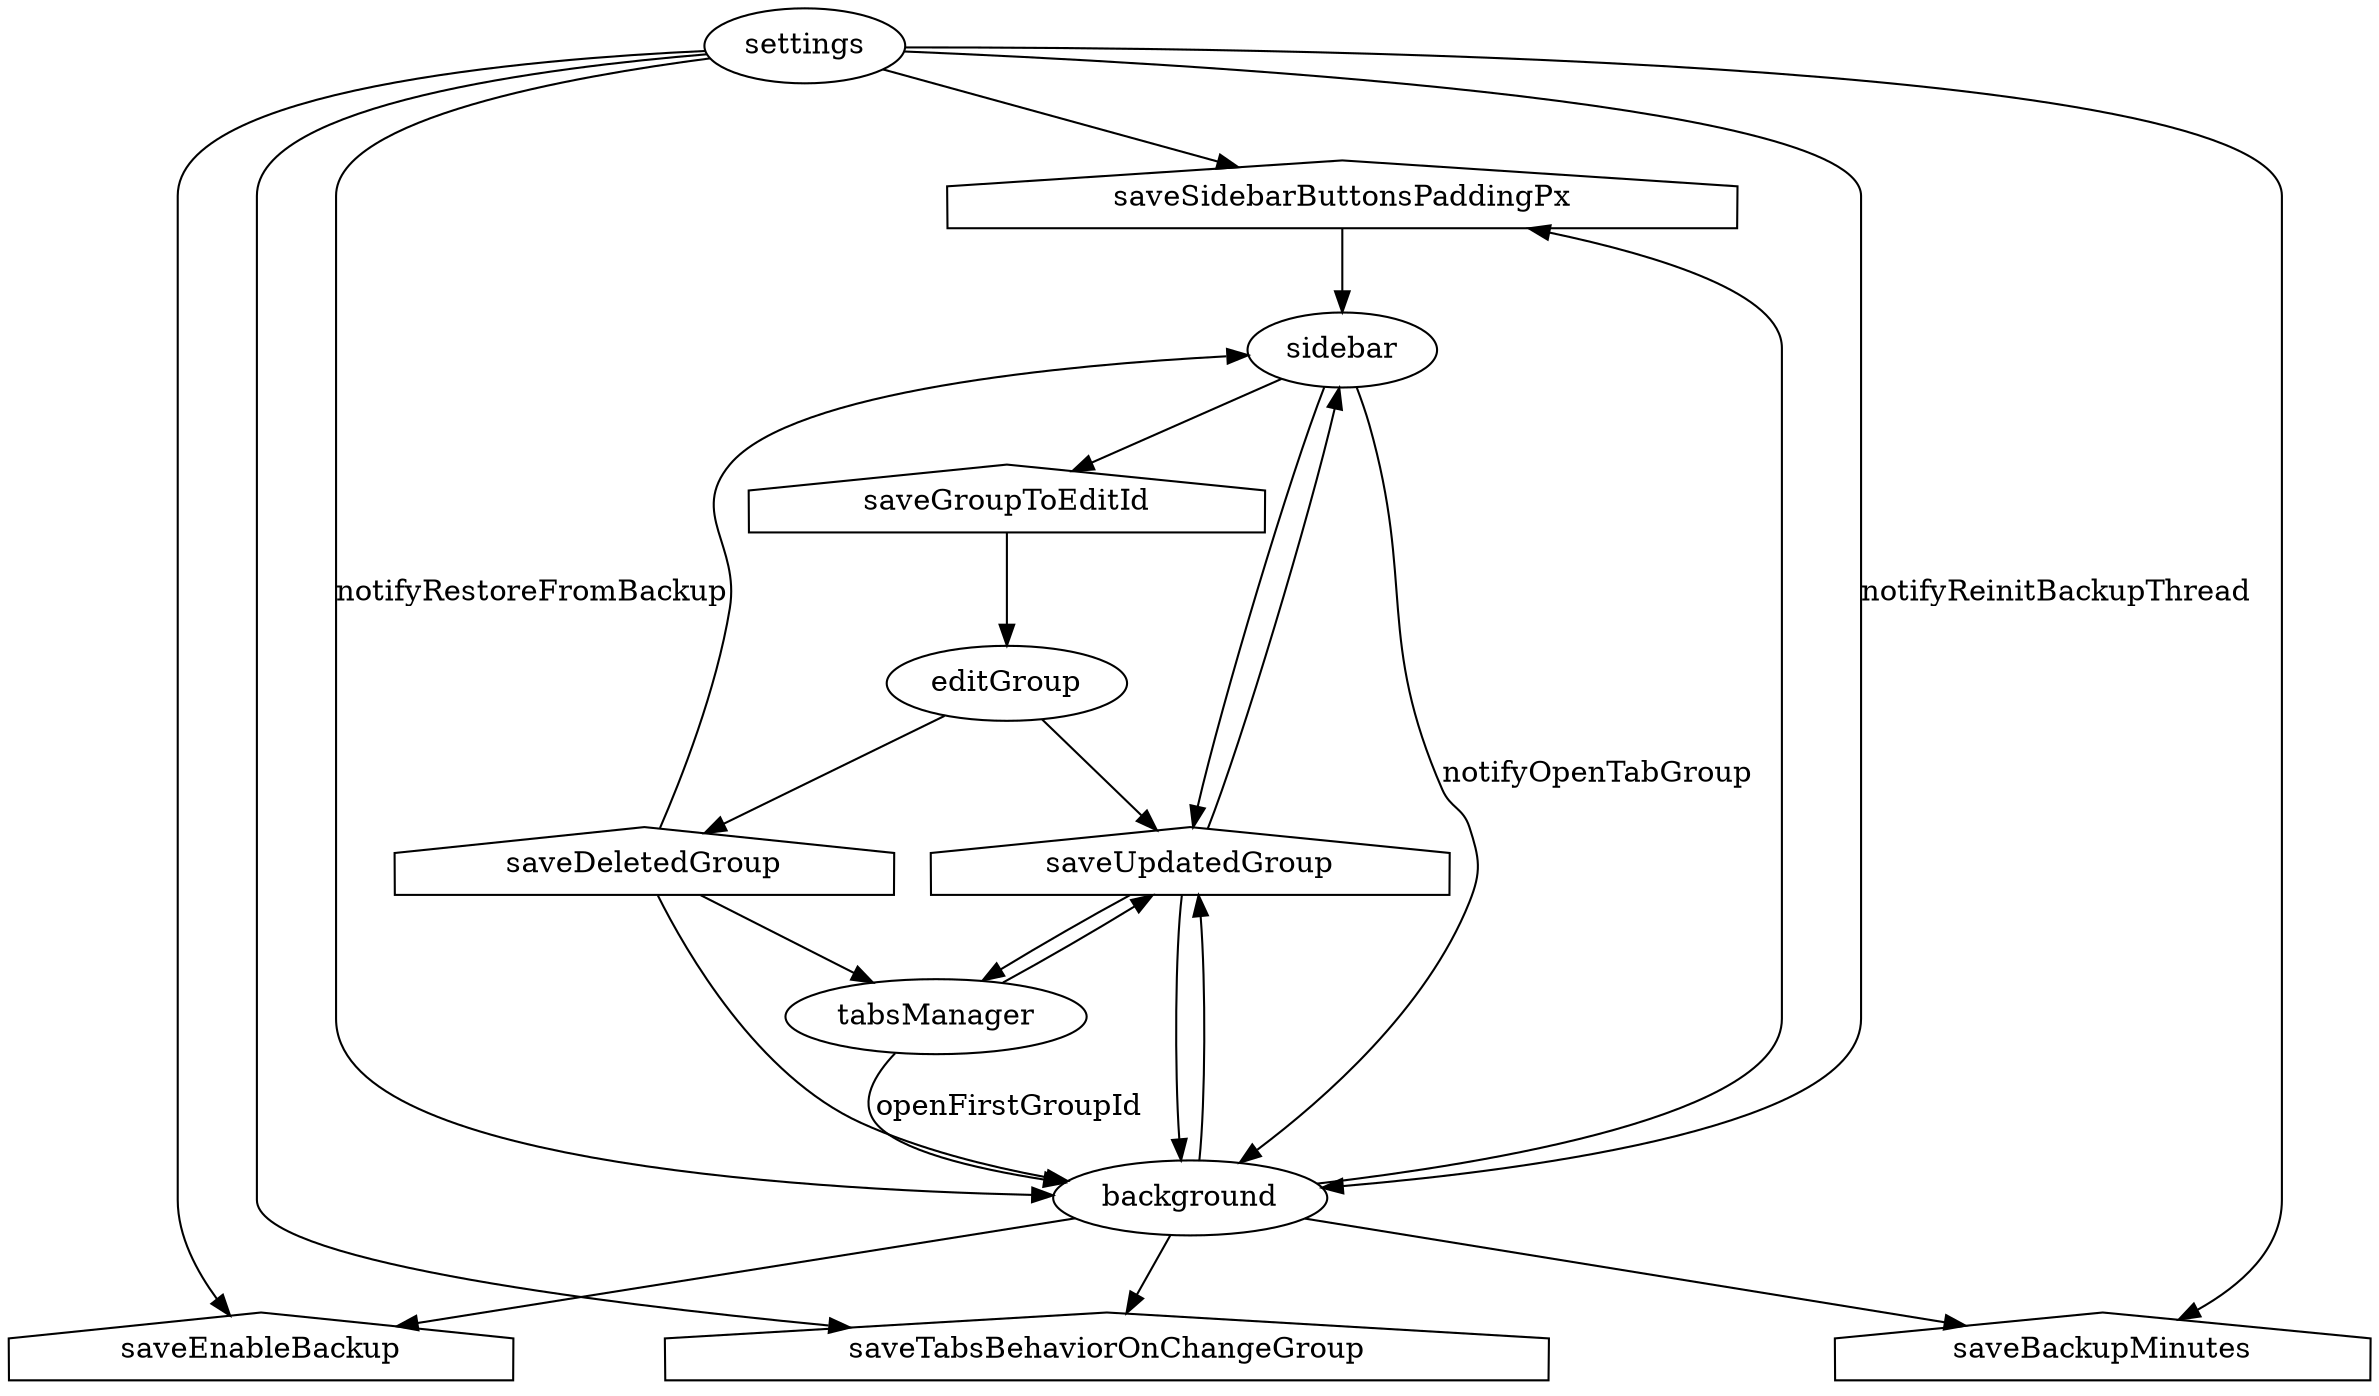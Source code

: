 digraph G {

  saveSidebarButtonsPaddingPx [ shape=house ];
  saveEnableBackup [ shape=house ];
  saveBackupMinutes [ shape=house ];
  saveTabsBehaviorOnChangeGroup [ shape=house ];
  saveDeletedGroup [ shape=house ];
  saveUpdatedGroup [ shape=house ];
  saveGroupToEditId [ shape=house ];

  settings -> saveSidebarButtonsPaddingPx;
  settings -> saveEnableBackup;
  settings -> saveBackupMinutes;
  settings -> saveTabsBehaviorOnChangeGroup;

  settings -> background [ label = notifyReinitBackupThread ];
  settings -> background [ label = notifyRestoreFromBackup ];

  editGroup -> saveDeletedGroup;
  editGroup -> saveUpdatedGroup;

  saveGroupToEditId -> editGroup;

  tabsManager -> saveUpdatedGroup;
  tabsManager -> background [ label = openFirstGroupId ];

  saveUpdatedGroup -> tabsManager;
  saveDeletedGroup -> tabsManager;

  sidebar -> background [ label = notifyOpenTabGroup ];
  sidebar -> saveUpdatedGroup;
  sidebar -> saveGroupToEditId;

  saveUpdatedGroup -> sidebar;
  saveDeletedGroup -> sidebar;
  saveSidebarButtonsPaddingPx -> sidebar;

  background -> saveBackupMinutes;
  background -> saveEnableBackup;
  background -> saveSidebarButtonsPaddingPx;
  background -> saveTabsBehaviorOnChangeGroup;
  background -> saveUpdatedGroup;

  saveDeletedGroup -> background;
  saveUpdatedGroup -> background;
}
